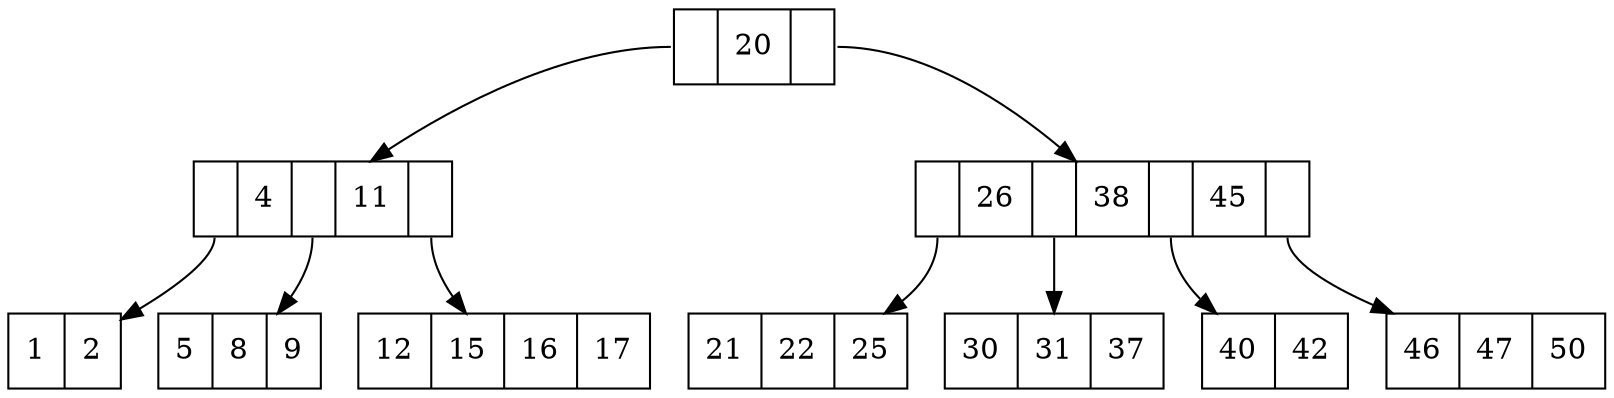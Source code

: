 digraph G{
	margin="0"
	node[shape=record]
	t20[label="<C0>|20|<C1>"];
	t20411[label="<C0>|4|<C1>|11|<C2>"];
	t2041112[label="1|2"];
	t20411589[label="5|8|9"];
	t2041112151617[label="12|15|16|17"];
	t20411:C0->t2041112;
	t20411:C1->t20411589;
	t20411:C2->t2041112151617;
	t20263845[label="<C0>|26|<C1>|38|<C2>|45|<C3>"];
	t20263845212225[label="21|22|25"];
	t20263845303137[label="30|31|37"];
	t202638454042[label="40|42"];
	t20263845464750[label="46|47|50"];
	t20263845:C0->t20263845212225;
	t20263845:C1->t20263845303137;
	t20263845:C2->t202638454042;
	t20263845:C3->t20263845464750;
	t20:C0->t20411;
	t20:C1->t20263845;
}